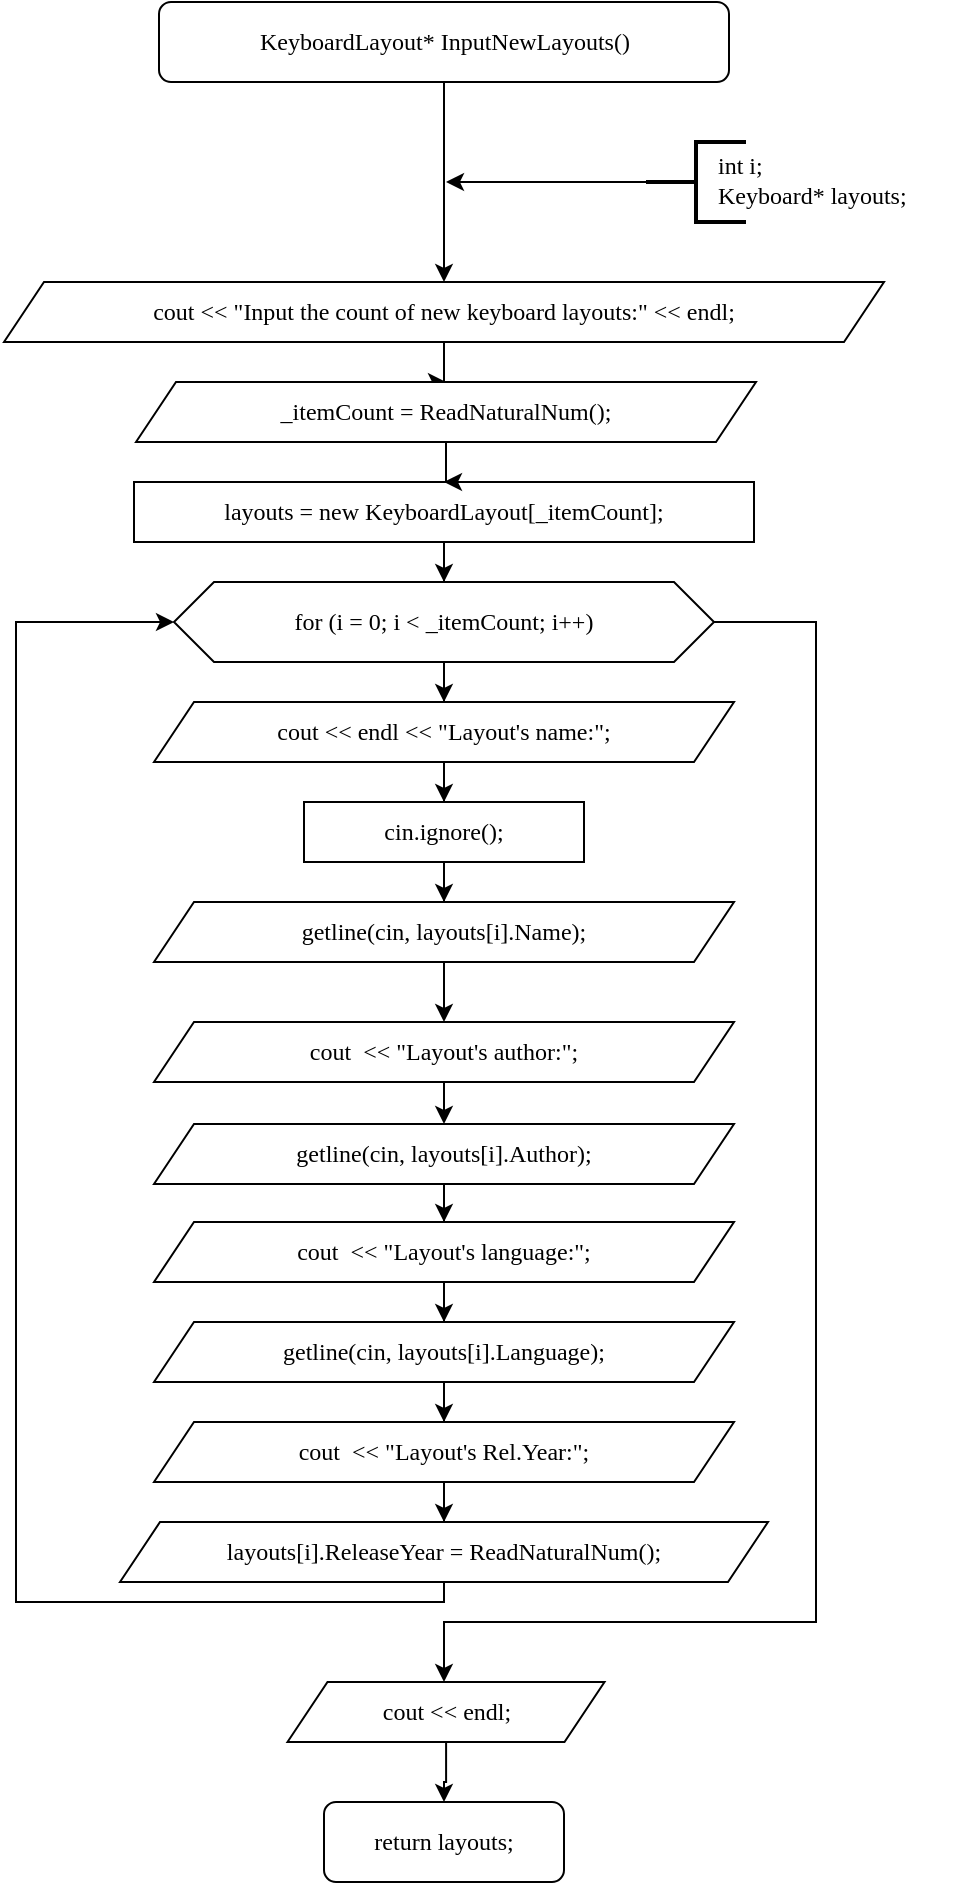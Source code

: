 <mxfile version="14.4.2" type="device"><diagram id="wcvcs7JJB9AbsuolBv3d" name="Страница 1"><mxGraphModel dx="1278" dy="960" grid="1" gridSize="10" guides="1" tooltips="1" connect="1" arrows="1" fold="1" page="1" pageScale="1" pageWidth="827" pageHeight="1169" math="0" shadow="0"><root><mxCell id="0"/><mxCell id="1" parent="0"/><mxCell id="5nlf8hNBc4YrbJyBdOmS-3" style="edgeStyle=orthogonalEdgeStyle;rounded=0;orthogonalLoop=1;jettySize=auto;html=1;entryX=0.5;entryY=0;entryDx=0;entryDy=0;" edge="1" parent="1" source="5nlf8hNBc4YrbJyBdOmS-1" target="5nlf8hNBc4YrbJyBdOmS-2"><mxGeometry relative="1" as="geometry"/></mxCell><mxCell id="5nlf8hNBc4YrbJyBdOmS-1" value="KeyboardLayout* InputNewLayouts()" style="rounded=1;whiteSpace=wrap;html=1;fontFamily=Consolas;" vertex="1" parent="1"><mxGeometry x="271.5" y="40" width="285" height="40" as="geometry"/></mxCell><mxCell id="5nlf8hNBc4YrbJyBdOmS-9" style="edgeStyle=orthogonalEdgeStyle;rounded=0;orthogonalLoop=1;jettySize=auto;html=1;entryX=0.5;entryY=0;entryDx=0;entryDy=0;fontFamily=Consolas;" edge="1" parent="1" source="5nlf8hNBc4YrbJyBdOmS-2" target="5nlf8hNBc4YrbJyBdOmS-8"><mxGeometry relative="1" as="geometry"/></mxCell><mxCell id="5nlf8hNBc4YrbJyBdOmS-2" value="cout &amp;lt;&amp;lt; &quot;Input the count of new keyboard layouts:&quot; &amp;lt;&amp;lt; endl;" style="shape=parallelogram;perimeter=parallelogramPerimeter;whiteSpace=wrap;html=1;fixedSize=1;fontFamily=Consolas;" vertex="1" parent="1"><mxGeometry x="194" y="180" width="440" height="30" as="geometry"/></mxCell><mxCell id="5nlf8hNBc4YrbJyBdOmS-6" style="edgeStyle=orthogonalEdgeStyle;rounded=0;orthogonalLoop=1;jettySize=auto;html=1;fontFamily=Consolas;" edge="1" parent="1" source="5nlf8hNBc4YrbJyBdOmS-4"><mxGeometry relative="1" as="geometry"><mxPoint x="415" y="130" as="targetPoint"/></mxGeometry></mxCell><mxCell id="5nlf8hNBc4YrbJyBdOmS-4" value="" style="strokeWidth=2;html=1;shape=mxgraph.flowchart.annotation_2;align=left;labelPosition=right;pointerEvents=1;" vertex="1" parent="1"><mxGeometry x="515" y="110" width="50" height="40" as="geometry"/></mxCell><mxCell id="5nlf8hNBc4YrbJyBdOmS-5" value="&lt;div&gt;int i;&lt;/div&gt;&lt;div&gt;Keyboard* layouts;&lt;/div&gt;" style="text;html=1;strokeColor=none;fillColor=none;align=left;verticalAlign=middle;whiteSpace=wrap;rounded=0;fontFamily=Consolas;" vertex="1" parent="1"><mxGeometry x="549" y="114" width="130" height="30" as="geometry"/></mxCell><mxCell id="5nlf8hNBc4YrbJyBdOmS-12" style="edgeStyle=orthogonalEdgeStyle;rounded=0;orthogonalLoop=1;jettySize=auto;html=1;entryX=0.5;entryY=0;entryDx=0;entryDy=0;fontFamily=Consolas;" edge="1" parent="1" source="5nlf8hNBc4YrbJyBdOmS-7" target="5nlf8hNBc4YrbJyBdOmS-11"><mxGeometry relative="1" as="geometry"/></mxCell><mxCell id="5nlf8hNBc4YrbJyBdOmS-7" value="layouts = new KeyboardLayout[_itemCount];" style="rounded=0;whiteSpace=wrap;html=1;fontFamily=Consolas;align=center;" vertex="1" parent="1"><mxGeometry x="259" y="280" width="310" height="30" as="geometry"/></mxCell><mxCell id="5nlf8hNBc4YrbJyBdOmS-10" style="edgeStyle=orthogonalEdgeStyle;rounded=0;orthogonalLoop=1;jettySize=auto;html=1;entryX=0.5;entryY=0;entryDx=0;entryDy=0;fontFamily=Consolas;" edge="1" parent="1" source="5nlf8hNBc4YrbJyBdOmS-8" target="5nlf8hNBc4YrbJyBdOmS-7"><mxGeometry relative="1" as="geometry"/></mxCell><mxCell id="5nlf8hNBc4YrbJyBdOmS-8" value="_itemCount = ReadNaturalNum();" style="shape=parallelogram;perimeter=parallelogramPerimeter;whiteSpace=wrap;html=1;fixedSize=1;fontFamily=Consolas;" vertex="1" parent="1"><mxGeometry x="260" y="230" width="310" height="30" as="geometry"/></mxCell><mxCell id="5nlf8hNBc4YrbJyBdOmS-14" style="edgeStyle=orthogonalEdgeStyle;rounded=0;orthogonalLoop=1;jettySize=auto;html=1;entryX=0.5;entryY=0;entryDx=0;entryDy=0;fontFamily=Consolas;" edge="1" parent="1" source="5nlf8hNBc4YrbJyBdOmS-11" target="5nlf8hNBc4YrbJyBdOmS-13"><mxGeometry relative="1" as="geometry"/></mxCell><mxCell id="5nlf8hNBc4YrbJyBdOmS-35" style="edgeStyle=orthogonalEdgeStyle;rounded=0;orthogonalLoop=1;jettySize=auto;html=1;fontFamily=Consolas;" edge="1" parent="1" source="5nlf8hNBc4YrbJyBdOmS-11"><mxGeometry relative="1" as="geometry"><mxPoint x="414" y="880" as="targetPoint"/><Array as="points"><mxPoint x="600" y="350"/><mxPoint x="600" y="850"/></Array></mxGeometry></mxCell><mxCell id="5nlf8hNBc4YrbJyBdOmS-11" value="for (i = 0; i &amp;lt; _itemCount; i++)" style="shape=hexagon;perimeter=hexagonPerimeter2;whiteSpace=wrap;html=1;fixedSize=1;fontFamily=Consolas;" vertex="1" parent="1"><mxGeometry x="279" y="330" width="270" height="40" as="geometry"/></mxCell><mxCell id="5nlf8hNBc4YrbJyBdOmS-17" style="edgeStyle=orthogonalEdgeStyle;rounded=0;orthogonalLoop=1;jettySize=auto;html=1;entryX=0.5;entryY=0;entryDx=0;entryDy=0;fontFamily=Consolas;" edge="1" parent="1" source="5nlf8hNBc4YrbJyBdOmS-13" target="5nlf8hNBc4YrbJyBdOmS-16"><mxGeometry relative="1" as="geometry"/></mxCell><mxCell id="5nlf8hNBc4YrbJyBdOmS-13" value="cout &amp;lt;&amp;lt; endl &amp;lt;&amp;lt; &quot;Layout's name:&quot;;" style="shape=parallelogram;perimeter=parallelogramPerimeter;whiteSpace=wrap;html=1;fixedSize=1;fontFamily=Consolas;" vertex="1" parent="1"><mxGeometry x="269" y="390" width="290" height="30" as="geometry"/></mxCell><mxCell id="5nlf8hNBc4YrbJyBdOmS-26" style="edgeStyle=orthogonalEdgeStyle;rounded=0;orthogonalLoop=1;jettySize=auto;html=1;entryX=0.5;entryY=0;entryDx=0;entryDy=0;fontFamily=Consolas;" edge="1" parent="1" source="5nlf8hNBc4YrbJyBdOmS-15" target="5nlf8hNBc4YrbJyBdOmS-19"><mxGeometry relative="1" as="geometry"/></mxCell><mxCell id="5nlf8hNBc4YrbJyBdOmS-15" value="getline(cin, layouts[i].Name);" style="shape=parallelogram;perimeter=parallelogramPerimeter;whiteSpace=wrap;html=1;fixedSize=1;fontFamily=Consolas;" vertex="1" parent="1"><mxGeometry x="269" y="490" width="290" height="30" as="geometry"/></mxCell><mxCell id="5nlf8hNBc4YrbJyBdOmS-18" style="edgeStyle=orthogonalEdgeStyle;rounded=0;orthogonalLoop=1;jettySize=auto;html=1;entryX=0.5;entryY=0;entryDx=0;entryDy=0;fontFamily=Consolas;" edge="1" parent="1" source="5nlf8hNBc4YrbJyBdOmS-16" target="5nlf8hNBc4YrbJyBdOmS-15"><mxGeometry relative="1" as="geometry"/></mxCell><mxCell id="5nlf8hNBc4YrbJyBdOmS-16" value="cin.ignore();" style="rounded=0;whiteSpace=wrap;html=1;fontFamily=Consolas;align=center;" vertex="1" parent="1"><mxGeometry x="344" y="440" width="140" height="30" as="geometry"/></mxCell><mxCell id="5nlf8hNBc4YrbJyBdOmS-27" style="edgeStyle=orthogonalEdgeStyle;rounded=0;orthogonalLoop=1;jettySize=auto;html=1;fontFamily=Consolas;" edge="1" parent="1" source="5nlf8hNBc4YrbJyBdOmS-19" target="5nlf8hNBc4YrbJyBdOmS-20"><mxGeometry relative="1" as="geometry"/></mxCell><mxCell id="5nlf8hNBc4YrbJyBdOmS-19" value="cout&amp;nbsp; &amp;lt;&amp;lt; &quot;Layout's author:&quot;;" style="shape=parallelogram;perimeter=parallelogramPerimeter;whiteSpace=wrap;html=1;fixedSize=1;fontFamily=Consolas;" vertex="1" parent="1"><mxGeometry x="269" y="550" width="290" height="30" as="geometry"/></mxCell><mxCell id="5nlf8hNBc4YrbJyBdOmS-28" style="edgeStyle=orthogonalEdgeStyle;rounded=0;orthogonalLoop=1;jettySize=auto;html=1;fontFamily=Consolas;" edge="1" parent="1" source="5nlf8hNBc4YrbJyBdOmS-20" target="5nlf8hNBc4YrbJyBdOmS-21"><mxGeometry relative="1" as="geometry"/></mxCell><mxCell id="5nlf8hNBc4YrbJyBdOmS-20" value="getline(cin, layouts[i].Author);" style="shape=parallelogram;perimeter=parallelogramPerimeter;whiteSpace=wrap;html=1;fixedSize=1;fontFamily=Consolas;" vertex="1" parent="1"><mxGeometry x="269" y="601" width="290" height="30" as="geometry"/></mxCell><mxCell id="5nlf8hNBc4YrbJyBdOmS-29" style="edgeStyle=orthogonalEdgeStyle;rounded=0;orthogonalLoop=1;jettySize=auto;html=1;fontFamily=Consolas;" edge="1" parent="1" source="5nlf8hNBc4YrbJyBdOmS-21" target="5nlf8hNBc4YrbJyBdOmS-22"><mxGeometry relative="1" as="geometry"/></mxCell><mxCell id="5nlf8hNBc4YrbJyBdOmS-21" value="cout&amp;nbsp; &amp;lt;&amp;lt; &quot;Layout's language:&quot;;" style="shape=parallelogram;perimeter=parallelogramPerimeter;whiteSpace=wrap;html=1;fixedSize=1;fontFamily=Consolas;" vertex="1" parent="1"><mxGeometry x="269" y="650" width="290" height="30" as="geometry"/></mxCell><mxCell id="5nlf8hNBc4YrbJyBdOmS-32" style="edgeStyle=orthogonalEdgeStyle;rounded=0;orthogonalLoop=1;jettySize=auto;html=1;fontFamily=Consolas;" edge="1" parent="1" source="5nlf8hNBc4YrbJyBdOmS-22" target="5nlf8hNBc4YrbJyBdOmS-30"><mxGeometry relative="1" as="geometry"/></mxCell><mxCell id="5nlf8hNBc4YrbJyBdOmS-22" value="getline(cin, layouts[i].Language);" style="shape=parallelogram;perimeter=parallelogramPerimeter;whiteSpace=wrap;html=1;fixedSize=1;fontFamily=Consolas;" vertex="1" parent="1"><mxGeometry x="269" y="700" width="290" height="30" as="geometry"/></mxCell><mxCell id="5nlf8hNBc4YrbJyBdOmS-33" style="edgeStyle=orthogonalEdgeStyle;rounded=0;orthogonalLoop=1;jettySize=auto;html=1;entryX=0.5;entryY=0;entryDx=0;entryDy=0;fontFamily=Consolas;" edge="1" parent="1" source="5nlf8hNBc4YrbJyBdOmS-30" target="5nlf8hNBc4YrbJyBdOmS-31"><mxGeometry relative="1" as="geometry"/></mxCell><mxCell id="5nlf8hNBc4YrbJyBdOmS-30" value="cout&amp;nbsp; &amp;lt;&amp;lt; &quot;Layout's Rel.Year:&quot;;" style="shape=parallelogram;perimeter=parallelogramPerimeter;whiteSpace=wrap;html=1;fixedSize=1;fontFamily=Consolas;" vertex="1" parent="1"><mxGeometry x="269" y="750" width="290" height="30" as="geometry"/></mxCell><mxCell id="5nlf8hNBc4YrbJyBdOmS-34" style="edgeStyle=orthogonalEdgeStyle;rounded=0;orthogonalLoop=1;jettySize=auto;html=1;fontFamily=Consolas;entryX=0;entryY=0.5;entryDx=0;entryDy=0;" edge="1" parent="1" source="5nlf8hNBc4YrbJyBdOmS-31" target="5nlf8hNBc4YrbJyBdOmS-11"><mxGeometry relative="1" as="geometry"><mxPoint x="200" y="350" as="targetPoint"/><Array as="points"><mxPoint x="414" y="840"/><mxPoint x="200" y="840"/><mxPoint x="200" y="350"/></Array></mxGeometry></mxCell><mxCell id="5nlf8hNBc4YrbJyBdOmS-31" value="layouts[i].ReleaseYear = ReadNaturalNum();" style="shape=parallelogram;perimeter=parallelogramPerimeter;whiteSpace=wrap;html=1;fixedSize=1;fontFamily=Consolas;" vertex="1" parent="1"><mxGeometry x="252" y="800" width="324" height="30" as="geometry"/></mxCell><mxCell id="5nlf8hNBc4YrbJyBdOmS-38" style="edgeStyle=orthogonalEdgeStyle;rounded=0;orthogonalLoop=1;jettySize=auto;html=1;fontFamily=Consolas;" edge="1" parent="1" source="5nlf8hNBc4YrbJyBdOmS-36" target="5nlf8hNBc4YrbJyBdOmS-37"><mxGeometry relative="1" as="geometry"/></mxCell><mxCell id="5nlf8hNBc4YrbJyBdOmS-36" value="cout &amp;lt;&amp;lt; endl;" style="shape=parallelogram;perimeter=parallelogramPerimeter;whiteSpace=wrap;html=1;fixedSize=1;fontFamily=Consolas;" vertex="1" parent="1"><mxGeometry x="335.75" y="880" width="158.5" height="30" as="geometry"/></mxCell><mxCell id="5nlf8hNBc4YrbJyBdOmS-37" value="return layouts;" style="rounded=1;whiteSpace=wrap;html=1;fontFamily=Consolas;align=center;" vertex="1" parent="1"><mxGeometry x="354" y="940" width="120" height="40" as="geometry"/></mxCell></root></mxGraphModel></diagram></mxfile>